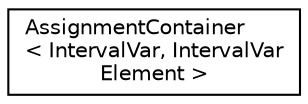 digraph "Graphical Class Hierarchy"
{
 // LATEX_PDF_SIZE
  edge [fontname="Helvetica",fontsize="10",labelfontname="Helvetica",labelfontsize="10"];
  node [fontname="Helvetica",fontsize="10",shape=record];
  rankdir="LR";
  Node0 [label="AssignmentContainer\l\< IntervalVar, IntervalVar\lElement \>",height=0.2,width=0.4,color="black", fillcolor="white", style="filled",URL="$classoperations__research_1_1_assignment_container.html",tooltip=" "];
}
